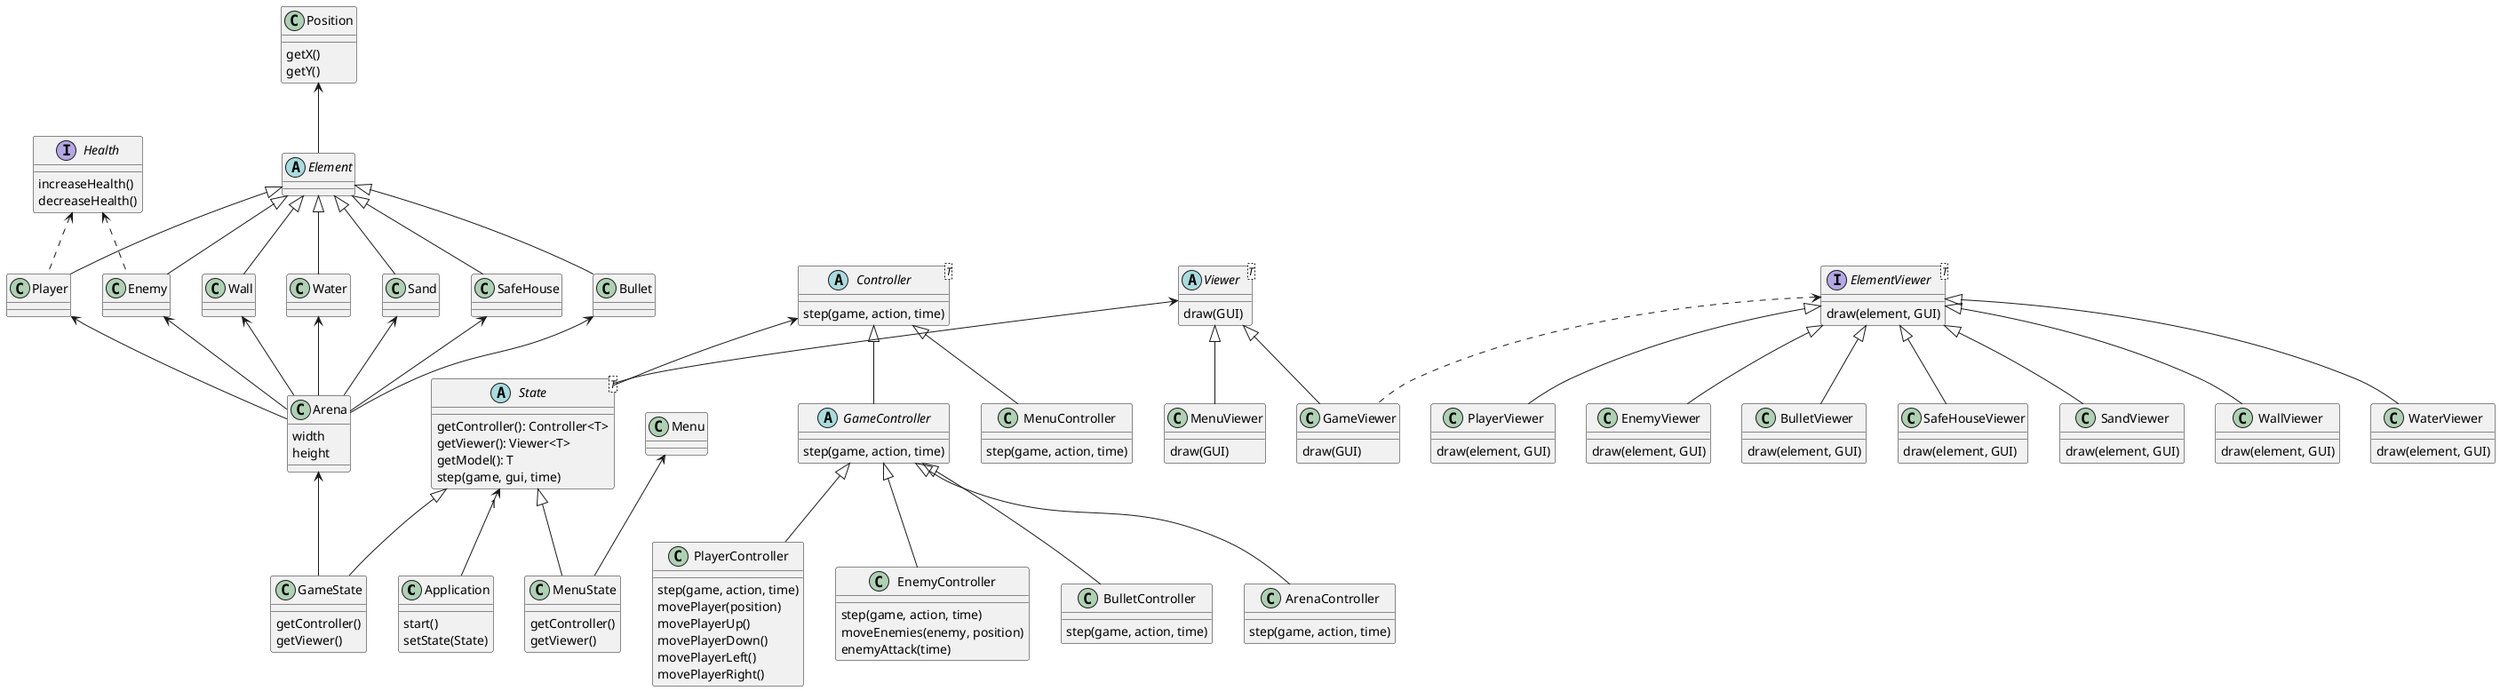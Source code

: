 @startuml
'https://plantuml.com/class-diagram


class Application{
start()
setState(State)
}

abstract class State<T>{
getController(): Controller<T>
getViewer(): Viewer<T>
getModel(): T
step(game, gui, time)
}

class GameState{
getController()
getViewer()
}

class MenuState{
getController()
getViewer()
}

abstract class Controller<T>{
step(game, action, time)
}

abstract class Viewer<T>{
draw(GUI)
}

abstract class GameController{
step(game, action, time)
}

class MenuController{
step(game, action, time)
}

class PlayerController{
step(game, action, time)
movePlayer(position)
movePlayerUp()
movePlayerDown()
movePlayerLeft()
movePlayerRight()
}

class EnemyController{
step(game, action, time)
moveEnemies(enemy, position)
enemyAttack(time)
}

class BulletController{
step(game, action, time)
}

class ArenaController{
step(game, action, time)
}

class GameViewer{
draw(GUI)
}

class MenuViewer{
draw(GUI)
}

interface ElementViewer<T>{
draw(element, GUI)
}

class PlayerViewer{
draw(element, GUI)
}

class EnemyViewer{
draw(element, GUI)
}

class BulletViewer{
draw(element, GUI)
}

class SafeHouseViewer{
draw(element, GUI)
}

class SandViewer{
draw(element, GUI)
}

class WallViewer{
draw(element, GUI)
}

class WaterViewer{
draw(element, GUI)
}

class Menu{}

class Arena{
width
height
}

class Menu{}

abstract class Element{}

class Player{}
class Enemy{}
class Wall{}
class Water{}
class Sand{}
class SafeHouse{}
class Bullet{}

interface Health{
increaseHealth()
decreaseHealth()
}

class Position{
getX()
getY()
}

State "1" <-- Application
State <|-- GameState
State <|-- MenuState

Menu <-- MenuState
Arena <-- GameState

Controller <-- State
Viewer <-- State

Controller <|-- GameController
Controller <|-- MenuController

GameController <|-- PlayerController
GameController <|-- EnemyController
GameController <|-- BulletController
GameController <|-- ArenaController

Viewer <|-- GameViewer
Viewer <|-- MenuViewer

ElementViewer <.. GameViewer
ElementViewer <|-- PlayerViewer
ElementViewer <|-- EnemyViewer
ElementViewer <|-- BulletViewer
ElementViewer <|-- WallViewer
ElementViewer <|-- WaterViewer
ElementViewer <|-- SandViewer
ElementViewer <|-- SafeHouseViewer

Player <-- Arena
Enemy <-- Arena
Wall <-- Arena
Bullet <-- Arena
Water <-- Arena
Sand <-- Arena
SafeHouse <-- Arena

Element <|-- Player
Element <|-- Enemy
Element <|-- Wall
Element <|-- Bullet
Element <|-- Water
Element <|-- Sand
Element <|-- SafeHouse

Health <.. Player
Health <.. Enemy

Position <-- Element

@enduml